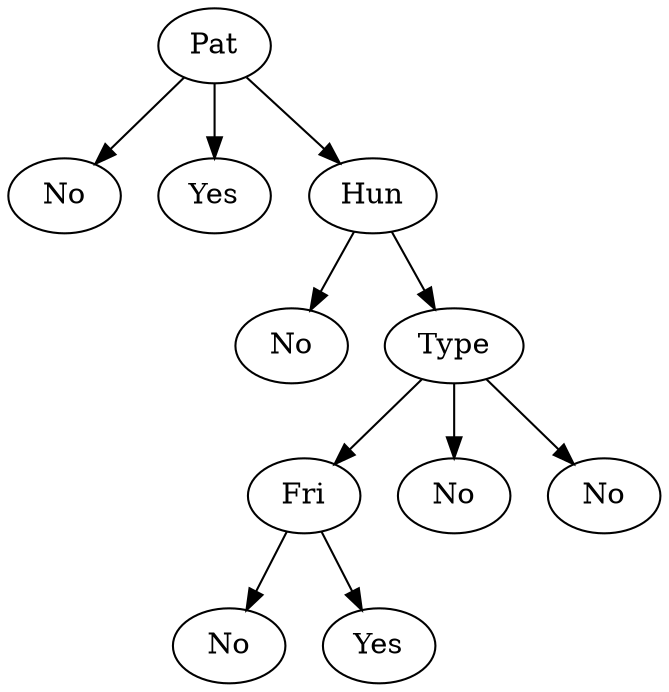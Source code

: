 // The Round Table
digraph "round-table" {
	"" [label=Pat]
	c [label=No]
	"" -> c
	d [label=Yes]
	"" -> d
	e [label=Hun]
	"" -> e
	f [label=No]
	e -> f
	g [label=Type]
	e -> g
	h [label=Fri]
	g -> h
	i [label=No]
	g -> i
	j [label=No]
	g -> j
	k [label=No]
	h -> k
	l [label=Yes]
	h -> l
}
